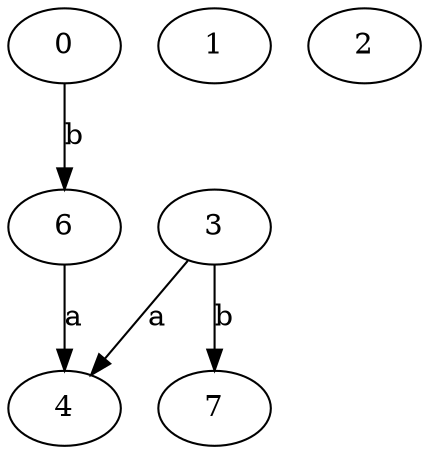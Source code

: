 strict digraph  {
0;
3;
4;
1;
2;
6;
7;
0 -> 6  [label=b];
3 -> 4  [label=a];
3 -> 7  [label=b];
6 -> 4  [label=a];
}
